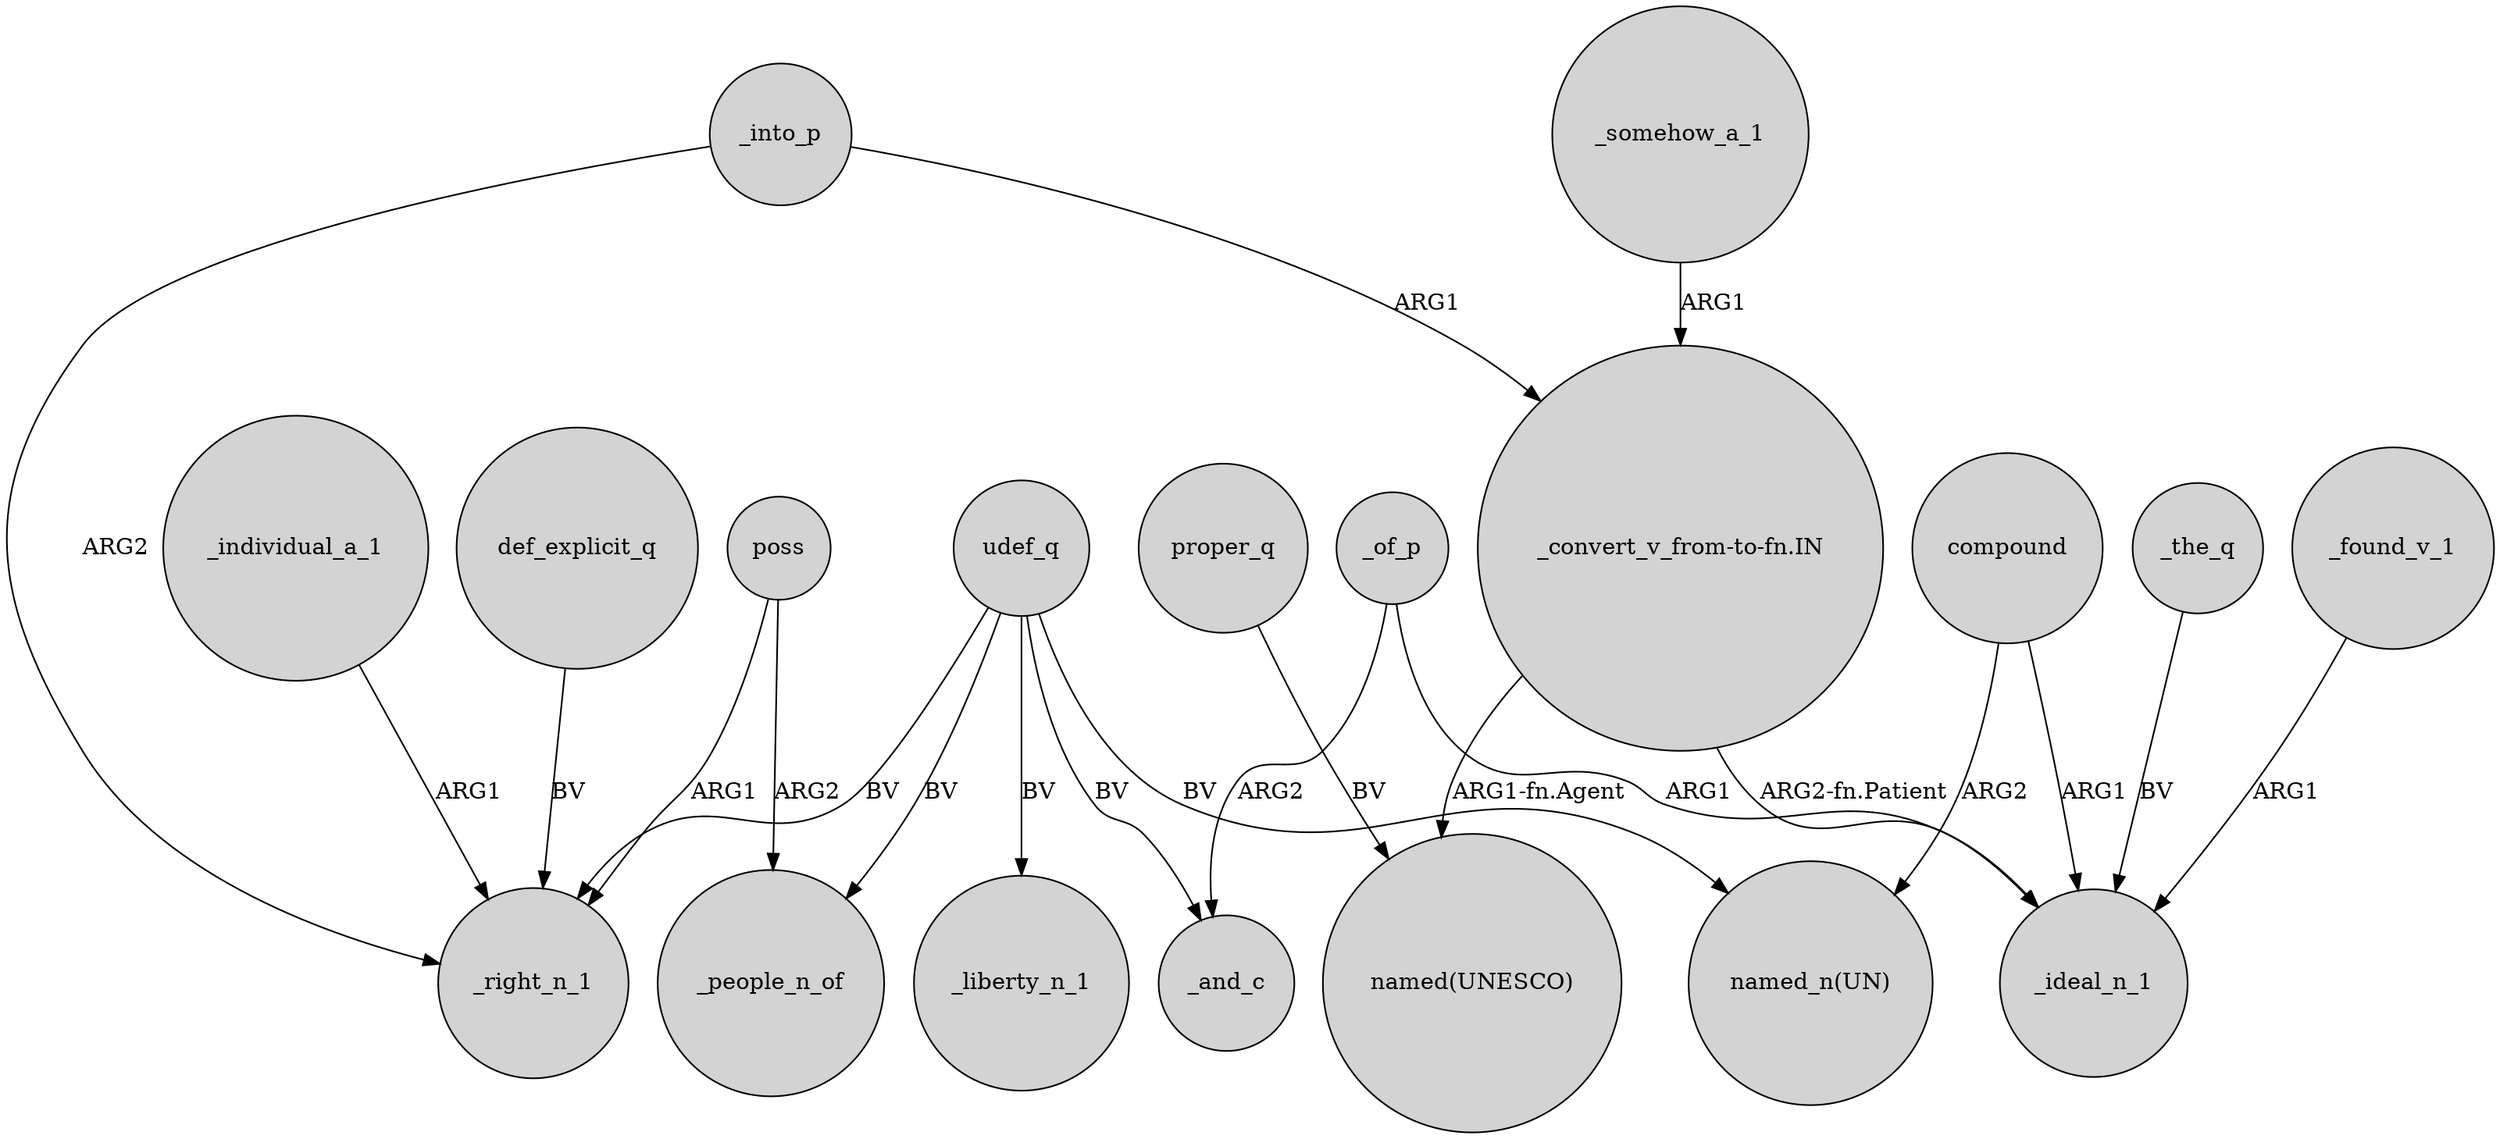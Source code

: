 digraph {
	node [shape=circle style=filled]
	_into_p -> _right_n_1 [label=ARG2]
	poss -> _people_n_of [label=ARG2]
	compound -> _ideal_n_1 [label=ARG1]
	_found_v_1 -> _ideal_n_1 [label=ARG1]
	_of_p -> _and_c [label=ARG2]
	proper_q -> "named(UNESCO)" [label=BV]
	udef_q -> "named_n(UN)" [label=BV]
	udef_q -> _people_n_of [label=BV]
	"_convert_v_from-to-fn.IN" -> _ideal_n_1 [label="ARG2-fn.Patient"]
	udef_q -> _liberty_n_1 [label=BV]
	udef_q -> _right_n_1 [label=BV]
	compound -> "named_n(UN)" [label=ARG2]
	_the_q -> _ideal_n_1 [label=BV]
	_of_p -> _ideal_n_1 [label=ARG1]
	_individual_a_1 -> _right_n_1 [label=ARG1]
	def_explicit_q -> _right_n_1 [label=BV]
	poss -> _right_n_1 [label=ARG1]
	_somehow_a_1 -> "_convert_v_from-to-fn.IN" [label=ARG1]
	udef_q -> _and_c [label=BV]
	"_convert_v_from-to-fn.IN" -> "named(UNESCO)" [label="ARG1-fn.Agent"]
	_into_p -> "_convert_v_from-to-fn.IN" [label=ARG1]
}
